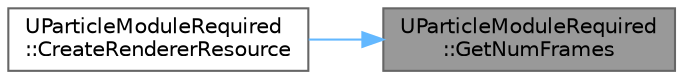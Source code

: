 digraph "UParticleModuleRequired::GetNumFrames"
{
 // INTERACTIVE_SVG=YES
 // LATEX_PDF_SIZE
  bgcolor="transparent";
  edge [fontname=Helvetica,fontsize=10,labelfontname=Helvetica,labelfontsize=10];
  node [fontname=Helvetica,fontsize=10,shape=box,height=0.2,width=0.4];
  rankdir="RL";
  Node1 [id="Node000001",label="UParticleModuleRequired\l::GetNumFrames",height=0.2,width=0.4,color="gray40", fillcolor="grey60", style="filled", fontcolor="black",tooltip=" "];
  Node1 -> Node2 [id="edge1_Node000001_Node000002",dir="back",color="steelblue1",style="solid",tooltip=" "];
  Node2 [id="Node000002",label="UParticleModuleRequired\l::CreateRendererResource",height=0.2,width=0.4,color="grey40", fillcolor="white", style="filled",URL="$da/de5/classUParticleModuleRequired.html#a948d1f9770d0aad63e82dd2df2bba2bb",tooltip=" "];
}

